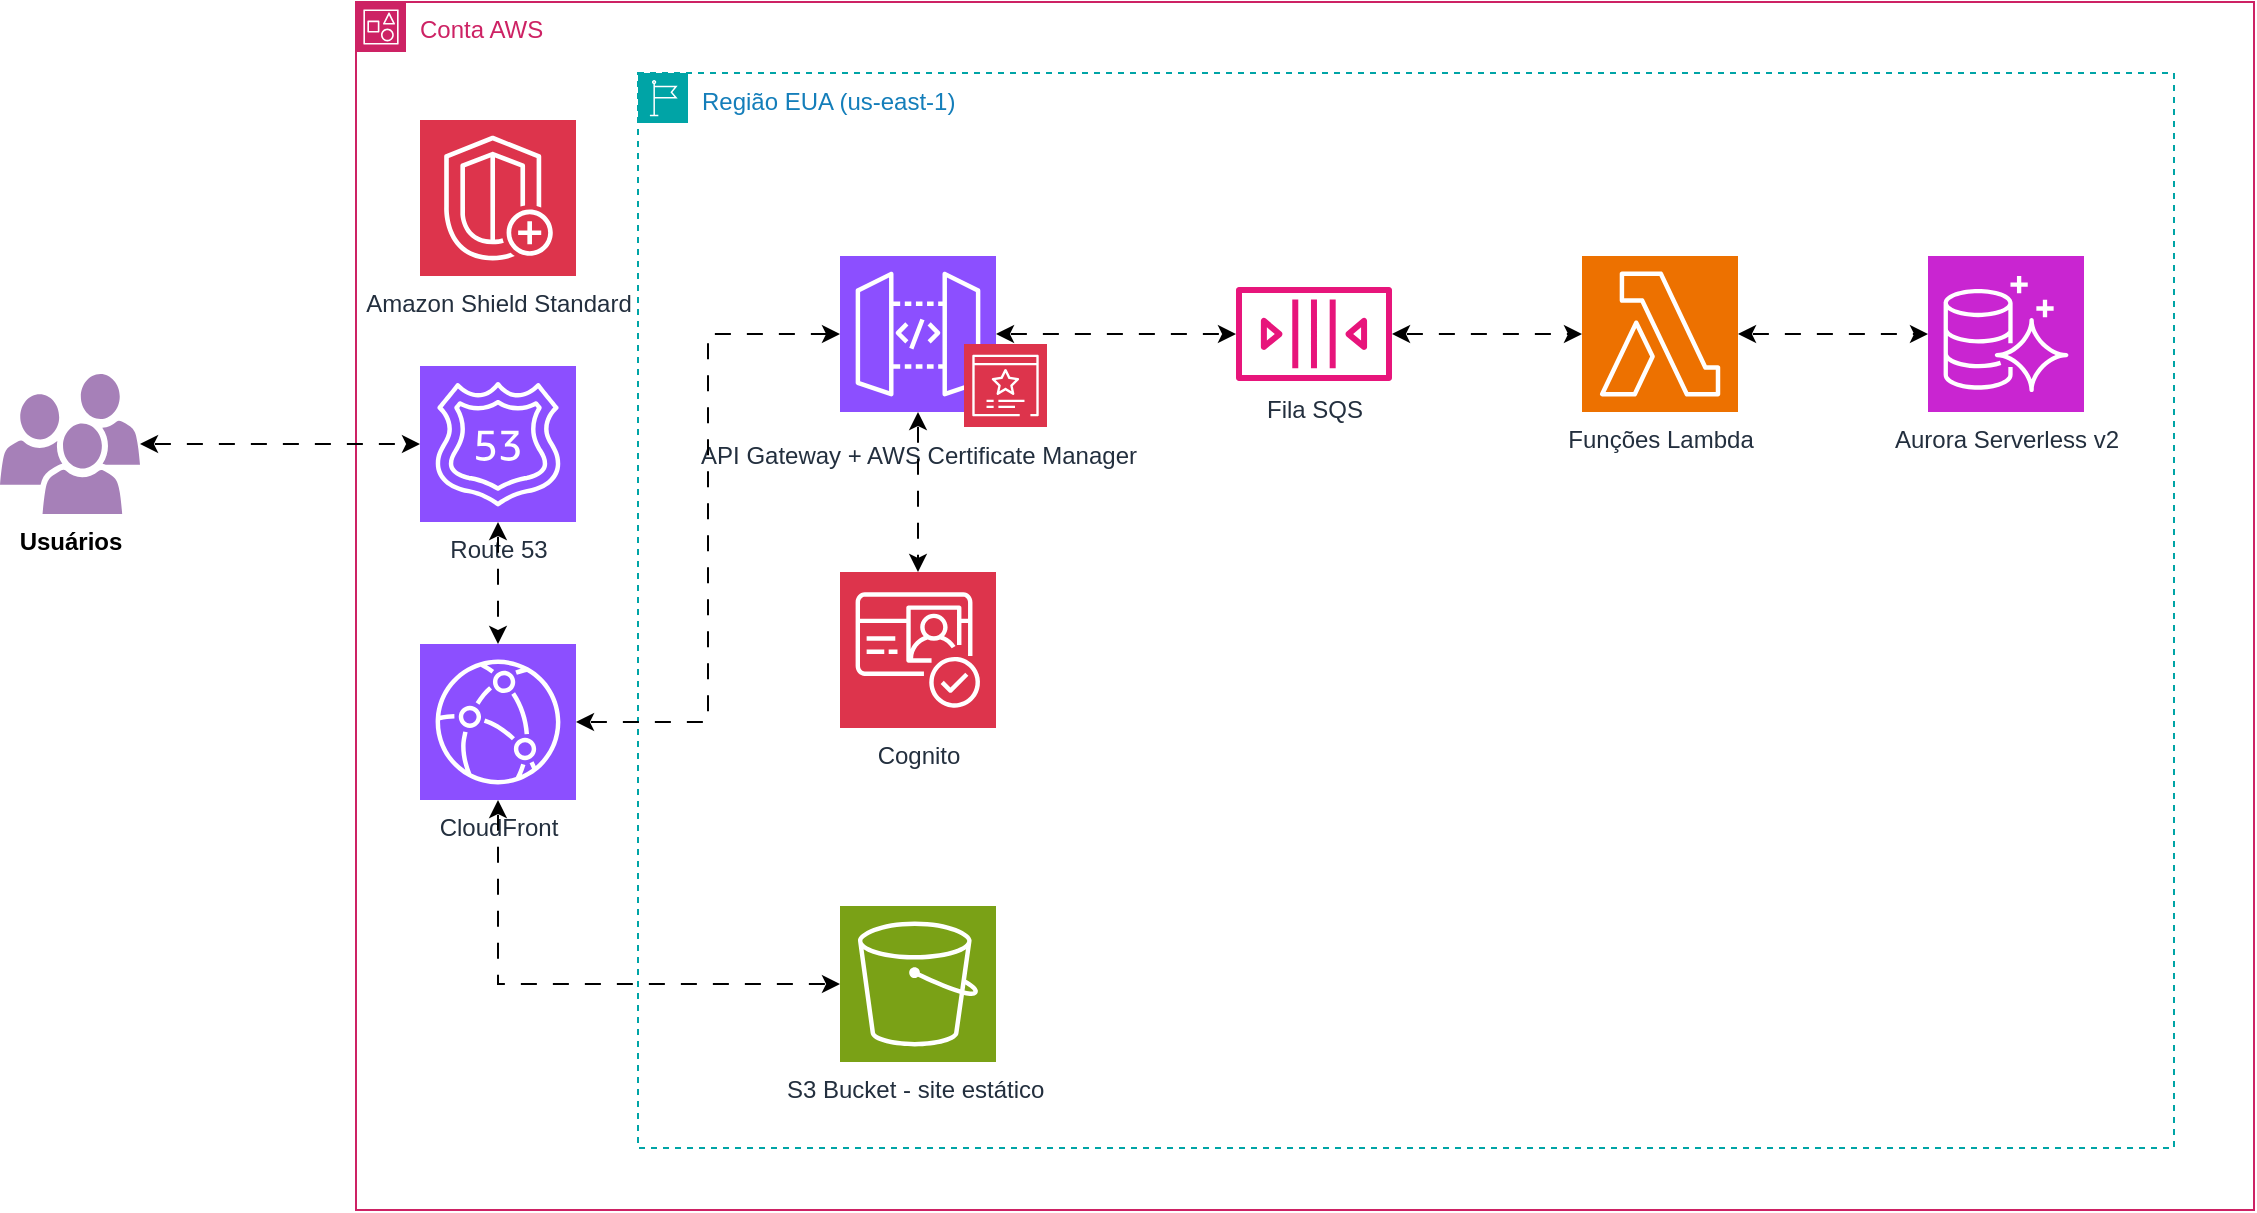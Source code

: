 <mxfile version="26.0.6">
  <diagram name="Página-1" id="BBM7HmE_G74GKGTS61Dw">
    <mxGraphModel dx="-1024" dy="1087" grid="0" gridSize="10" guides="1" tooltips="1" connect="1" arrows="1" fold="1" page="0" pageScale="1" pageWidth="827" pageHeight="1169" math="0" shadow="0">
      <root>
        <mxCell id="0" />
        <mxCell id="1" parent="0" />
        <mxCell id="ofPMTWtSP_iq6lM-ZGT5-7" value="Conta AWS" style="points=[[0,0],[0.25,0],[0.5,0],[0.75,0],[1,0],[1,0.25],[1,0.5],[1,0.75],[1,1],[0.75,1],[0.5,1],[0.25,1],[0,1],[0,0.75],[0,0.5],[0,0.25]];outlineConnect=0;gradientColor=none;html=1;whiteSpace=wrap;fontSize=12;fontStyle=0;container=0;pointerEvents=0;collapsible=0;recursiveResize=0;shape=mxgraph.aws4.group;grIcon=mxgraph.aws4.group_account;strokeColor=#CD2264;fillColor=none;verticalAlign=top;align=left;spacingLeft=30;fontColor=#CD2264;dashed=0;" parent="1" vertex="1">
          <mxGeometry x="3250" y="118" width="949" height="604" as="geometry" />
        </mxCell>
        <mxCell id="ofPMTWtSP_iq6lM-ZGT5-13" value="Região EUA (us-east-1)" style="points=[[0,0],[0.25,0],[0.5,0],[0.75,0],[1,0],[1,0.25],[1,0.5],[1,0.75],[1,1],[0.75,1],[0.5,1],[0.25,1],[0,1],[0,0.75],[0,0.5],[0,0.25]];outlineConnect=0;gradientColor=none;html=1;whiteSpace=wrap;fontSize=12;fontStyle=0;container=1;pointerEvents=0;collapsible=0;recursiveResize=0;shape=mxgraph.aws4.group;grIcon=mxgraph.aws4.group_region;strokeColor=#00A4A6;fillColor=default;verticalAlign=top;align=left;spacingLeft=30;fontColor=#147EBA;dashed=1;shadow=0;" parent="1" vertex="1">
          <mxGeometry x="3391" y="153.5" width="768" height="537.5" as="geometry" />
        </mxCell>
        <mxCell id="zEPGW1H8l5b2gX-oBRPI-5" value="Funções Lambda" style="sketch=0;points=[[0,0,0],[0.25,0,0],[0.5,0,0],[0.75,0,0],[1,0,0],[0,1,0],[0.25,1,0],[0.5,1,0],[0.75,1,0],[1,1,0],[0,0.25,0],[0,0.5,0],[0,0.75,0],[1,0.25,0],[1,0.5,0],[1,0.75,0]];outlineConnect=0;fontColor=#232F3E;fillColor=#ED7100;strokeColor=#ffffff;dashed=0;verticalLabelPosition=bottom;verticalAlign=top;align=center;html=1;fontSize=12;fontStyle=0;aspect=fixed;shape=mxgraph.aws4.resourceIcon;resIcon=mxgraph.aws4.lambda;" parent="ofPMTWtSP_iq6lM-ZGT5-13" vertex="1">
          <mxGeometry x="472" y="91.5" width="78" height="78" as="geometry" />
        </mxCell>
        <mxCell id="zEPGW1H8l5b2gX-oBRPI-6" value="Aurora Serverless v2" style="sketch=0;points=[[0,0,0],[0.25,0,0],[0.5,0,0],[0.75,0,0],[1,0,0],[0,1,0],[0.25,1,0],[0.5,1,0],[0.75,1,0],[1,1,0],[0,0.25,0],[0,0.5,0],[0,0.75,0],[1,0.25,0],[1,0.5,0],[1,0.75,0]];outlineConnect=0;fontColor=#232F3E;fillColor=#C925D1;strokeColor=#ffffff;dashed=0;verticalLabelPosition=bottom;verticalAlign=top;align=center;html=1;fontSize=12;fontStyle=0;aspect=fixed;shape=mxgraph.aws4.resourceIcon;resIcon=mxgraph.aws4.aurora;" parent="ofPMTWtSP_iq6lM-ZGT5-13" vertex="1">
          <mxGeometry x="645" y="91.5" width="78" height="78" as="geometry" />
        </mxCell>
        <mxCell id="zEPGW1H8l5b2gX-oBRPI-9" value="S3 Bucket - site estático&amp;nbsp;" style="sketch=0;points=[[0,0,0],[0.25,0,0],[0.5,0,0],[0.75,0,0],[1,0,0],[0,1,0],[0.25,1,0],[0.5,1,0],[0.75,1,0],[1,1,0],[0,0.25,0],[0,0.5,0],[0,0.75,0],[1,0.25,0],[1,0.5,0],[1,0.75,0]];outlineConnect=0;fontColor=#232F3E;fillColor=#7AA116;strokeColor=#ffffff;dashed=0;verticalLabelPosition=bottom;verticalAlign=top;align=center;html=1;fontSize=12;fontStyle=0;aspect=fixed;shape=mxgraph.aws4.resourceIcon;resIcon=mxgraph.aws4.s3;" parent="ofPMTWtSP_iq6lM-ZGT5-13" vertex="1">
          <mxGeometry x="101" y="416.5" width="78" height="78" as="geometry" />
        </mxCell>
        <mxCell id="zEPGW1H8l5b2gX-oBRPI-14" value="" style="group" parent="ofPMTWtSP_iq6lM-ZGT5-13" vertex="1" connectable="0">
          <mxGeometry x="101" y="91.5" width="103.5" height="85.5" as="geometry" />
        </mxCell>
        <mxCell id="zEPGW1H8l5b2gX-oBRPI-3" value="API Gateway + AWS Certificate Manager" style="sketch=0;points=[[0,0,0],[0.25,0,0],[0.5,0,0],[0.75,0,0],[1,0,0],[0,1,0],[0.25,1,0],[0.5,1,0],[0.75,1,0],[1,1,0],[0,0.25,0],[0,0.5,0],[0,0.75,0],[1,0.25,0],[1,0.5,0],[1,0.75,0]];outlineConnect=0;fontColor=#232F3E;fillColor=#8C4FFF;strokeColor=#ffffff;dashed=0;verticalLabelPosition=bottom;verticalAlign=top;align=center;html=1;fontSize=12;fontStyle=0;aspect=fixed;shape=mxgraph.aws4.resourceIcon;resIcon=mxgraph.aws4.api_gateway;spacing=10;" parent="zEPGW1H8l5b2gX-oBRPI-14" vertex="1">
          <mxGeometry width="78" height="78" as="geometry" />
        </mxCell>
        <mxCell id="zEPGW1H8l5b2gX-oBRPI-4" value="" style="sketch=0;points=[[0,0,0],[0.25,0,0],[0.5,0,0],[0.75,0,0],[1,0,0],[0,1,0],[0.25,1,0],[0.5,1,0],[0.75,1,0],[1,1,0],[0,0.25,0],[0,0.5,0],[0,0.75,0],[1,0.25,0],[1,0.5,0],[1,0.75,0]];outlineConnect=0;fontColor=#232F3E;fillColor=#DD344C;strokeColor=#ffffff;dashed=0;verticalLabelPosition=bottom;verticalAlign=top;align=center;html=1;fontSize=12;fontStyle=0;aspect=fixed;shape=mxgraph.aws4.resourceIcon;resIcon=mxgraph.aws4.certificate_manager_3;" parent="zEPGW1H8l5b2gX-oBRPI-14" vertex="1">
          <mxGeometry x="62" y="44" width="41.5" height="41.5" as="geometry" />
        </mxCell>
        <mxCell id="zEPGW1H8l5b2gX-oBRPI-15" value="Cognito" style="sketch=0;points=[[0,0,0],[0.25,0,0],[0.5,0,0],[0.75,0,0],[1,0,0],[0,1,0],[0.25,1,0],[0.5,1,0],[0.75,1,0],[1,1,0],[0,0.25,0],[0,0.5,0],[0,0.75,0],[1,0.25,0],[1,0.5,0],[1,0.75,0]];outlineConnect=0;fontColor=#232F3E;fillColor=#DD344C;strokeColor=#ffffff;dashed=0;verticalLabelPosition=bottom;verticalAlign=top;align=center;html=1;fontSize=12;fontStyle=0;aspect=fixed;shape=mxgraph.aws4.resourceIcon;resIcon=mxgraph.aws4.cognito;" parent="ofPMTWtSP_iq6lM-ZGT5-13" vertex="1">
          <mxGeometry x="101" y="249.5" width="78" height="78" as="geometry" />
        </mxCell>
        <mxCell id="Kb54BMJiMnOjHGQ8vKzh-6" style="edgeStyle=orthogonalEdgeStyle;rounded=0;orthogonalLoop=1;jettySize=auto;html=1;exitX=1;exitY=0.5;exitDx=0;exitDy=0;exitPerimeter=0;entryX=0;entryY=0.5;entryDx=0;entryDy=0;entryPerimeter=0;startArrow=classic;startFill=1;flowAnimation=1;" parent="ofPMTWtSP_iq6lM-ZGT5-13" source="zEPGW1H8l5b2gX-oBRPI-5" target="zEPGW1H8l5b2gX-oBRPI-6" edge="1">
          <mxGeometry relative="1" as="geometry" />
        </mxCell>
        <mxCell id="Kb54BMJiMnOjHGQ8vKzh-7" style="edgeStyle=orthogonalEdgeStyle;rounded=0;orthogonalLoop=1;jettySize=auto;html=1;exitX=0.5;exitY=1;exitDx=0;exitDy=0;exitPerimeter=0;elbow=vertical;startArrow=classic;startFill=1;flowAnimation=1;" parent="ofPMTWtSP_iq6lM-ZGT5-13" source="zEPGW1H8l5b2gX-oBRPI-3" target="zEPGW1H8l5b2gX-oBRPI-15" edge="1">
          <mxGeometry relative="1" as="geometry" />
        </mxCell>
        <mxCell id="ZQQGFdZbGrbMsZbGerSy-3" style="edgeStyle=orthogonalEdgeStyle;rounded=0;orthogonalLoop=1;jettySize=auto;html=1;startArrow=classic;startFill=1;flowAnimation=1;" edge="1" parent="ofPMTWtSP_iq6lM-ZGT5-13" source="ZQQGFdZbGrbMsZbGerSy-1" target="zEPGW1H8l5b2gX-oBRPI-5">
          <mxGeometry relative="1" as="geometry" />
        </mxCell>
        <mxCell id="ZQQGFdZbGrbMsZbGerSy-1" value="Fila SQS" style="sketch=0;outlineConnect=0;fontColor=#232F3E;gradientColor=none;fillColor=#E7157B;strokeColor=none;dashed=0;verticalLabelPosition=bottom;verticalAlign=top;align=center;html=1;fontSize=12;fontStyle=0;aspect=fixed;pointerEvents=1;shape=mxgraph.aws4.queue;" vertex="1" parent="ofPMTWtSP_iq6lM-ZGT5-13">
          <mxGeometry x="299" y="107" width="78" height="47" as="geometry" />
        </mxCell>
        <mxCell id="ZQQGFdZbGrbMsZbGerSy-2" style="edgeStyle=orthogonalEdgeStyle;rounded=0;orthogonalLoop=1;jettySize=auto;html=1;exitX=1;exitY=0.5;exitDx=0;exitDy=0;exitPerimeter=0;flowAnimation=1;startArrow=classic;startFill=1;" edge="1" parent="ofPMTWtSP_iq6lM-ZGT5-13" source="zEPGW1H8l5b2gX-oBRPI-3" target="ZQQGFdZbGrbMsZbGerSy-1">
          <mxGeometry relative="1" as="geometry" />
        </mxCell>
        <mxCell id="PWoz4rSzEnmUFNBiS0Xm-3" value="&lt;b&gt;Usuários&lt;/b&gt;" style="sketch=0;pointerEvents=1;shadow=0;dashed=0;html=1;strokeColor=none;labelPosition=center;verticalLabelPosition=bottom;verticalAlign=top;outlineConnect=0;align=center;shape=mxgraph.office.users.users;fillColor=#A680B8;" parent="1" vertex="1">
          <mxGeometry x="3072" y="304" width="70" height="70" as="geometry" />
        </mxCell>
        <mxCell id="zEPGW1H8l5b2gX-oBRPI-1" value="Route 53" style="sketch=0;points=[[0,0,0],[0.25,0,0],[0.5,0,0],[0.75,0,0],[1,0,0],[0,1,0],[0.25,1,0],[0.5,1,0],[0.75,1,0],[1,1,0],[0,0.25,0],[0,0.5,0],[0,0.75,0],[1,0.25,0],[1,0.5,0],[1,0.75,0]];outlineConnect=0;fontColor=#232F3E;fillColor=#8C4FFF;strokeColor=#ffffff;dashed=0;verticalLabelPosition=bottom;verticalAlign=top;align=center;html=1;fontSize=12;fontStyle=0;aspect=fixed;shape=mxgraph.aws4.resourceIcon;resIcon=mxgraph.aws4.route_53;" parent="1" vertex="1">
          <mxGeometry x="3282" y="300" width="78" height="78" as="geometry" />
        </mxCell>
        <mxCell id="zEPGW1H8l5b2gX-oBRPI-7" value="Amazon Shield Standard" style="sketch=0;points=[[0,0,0],[0.25,0,0],[0.5,0,0],[0.75,0,0],[1,0,0],[0,1,0],[0.25,1,0],[0.5,1,0],[0.75,1,0],[1,1,0],[0,0.25,0],[0,0.5,0],[0,0.75,0],[1,0.25,0],[1,0.5,0],[1,0.75,0]];outlineConnect=0;fontColor=#232F3E;fillColor=#DD344C;strokeColor=#ffffff;dashed=0;verticalLabelPosition=bottom;verticalAlign=top;align=center;html=1;fontSize=12;fontStyle=0;aspect=fixed;shape=mxgraph.aws4.resourceIcon;resIcon=mxgraph.aws4.shield;" parent="1" vertex="1">
          <mxGeometry x="3282" y="177" width="78" height="78" as="geometry" />
        </mxCell>
        <mxCell id="zEPGW1H8l5b2gX-oBRPI-8" value="CloudFront" style="sketch=0;points=[[0,0,0],[0.25,0,0],[0.5,0,0],[0.75,0,0],[1,0,0],[0,1,0],[0.25,1,0],[0.5,1,0],[0.75,1,0],[1,1,0],[0,0.25,0],[0,0.5,0],[0,0.75,0],[1,0.25,0],[1,0.5,0],[1,0.75,0]];outlineConnect=0;fontColor=#232F3E;fillColor=#8C4FFF;strokeColor=#ffffff;dashed=0;verticalLabelPosition=bottom;verticalAlign=top;align=center;html=1;fontSize=12;fontStyle=0;aspect=fixed;shape=mxgraph.aws4.resourceIcon;resIcon=mxgraph.aws4.cloudfront;" parent="1" vertex="1">
          <mxGeometry x="3282" y="439" width="78" height="78" as="geometry" />
        </mxCell>
        <mxCell id="Kb54BMJiMnOjHGQ8vKzh-1" style="edgeStyle=orthogonalEdgeStyle;rounded=0;orthogonalLoop=1;jettySize=auto;html=1;entryX=0;entryY=0.5;entryDx=0;entryDy=0;entryPerimeter=0;startArrow=classic;startFill=1;flowAnimation=1;" parent="1" source="PWoz4rSzEnmUFNBiS0Xm-3" target="zEPGW1H8l5b2gX-oBRPI-1" edge="1">
          <mxGeometry relative="1" as="geometry" />
        </mxCell>
        <mxCell id="Kb54BMJiMnOjHGQ8vKzh-2" style="edgeStyle=orthogonalEdgeStyle;rounded=0;orthogonalLoop=1;jettySize=auto;html=1;exitX=0.5;exitY=1;exitDx=0;exitDy=0;exitPerimeter=0;entryX=0.5;entryY=0;entryDx=0;entryDy=0;entryPerimeter=0;startArrow=classic;startFill=1;flowAnimation=1;" parent="1" source="zEPGW1H8l5b2gX-oBRPI-1" target="zEPGW1H8l5b2gX-oBRPI-8" edge="1">
          <mxGeometry relative="1" as="geometry" />
        </mxCell>
        <mxCell id="Kb54BMJiMnOjHGQ8vKzh-3" style="edgeStyle=orthogonalEdgeStyle;rounded=0;orthogonalLoop=1;jettySize=auto;html=1;exitX=0.5;exitY=1;exitDx=0;exitDy=0;exitPerimeter=0;entryX=0;entryY=0.5;entryDx=0;entryDy=0;entryPerimeter=0;startArrow=classic;startFill=1;flowAnimation=1;" parent="1" source="zEPGW1H8l5b2gX-oBRPI-8" target="zEPGW1H8l5b2gX-oBRPI-9" edge="1">
          <mxGeometry relative="1" as="geometry" />
        </mxCell>
        <mxCell id="Kb54BMJiMnOjHGQ8vKzh-4" style="edgeStyle=orthogonalEdgeStyle;rounded=0;orthogonalLoop=1;jettySize=auto;html=1;exitX=1;exitY=0.5;exitDx=0;exitDy=0;exitPerimeter=0;entryX=0;entryY=0.5;entryDx=0;entryDy=0;entryPerimeter=0;startArrow=classic;startFill=1;flowAnimation=1;" parent="1" source="zEPGW1H8l5b2gX-oBRPI-8" target="zEPGW1H8l5b2gX-oBRPI-3" edge="1">
          <mxGeometry relative="1" as="geometry" />
        </mxCell>
      </root>
    </mxGraphModel>
  </diagram>
</mxfile>
